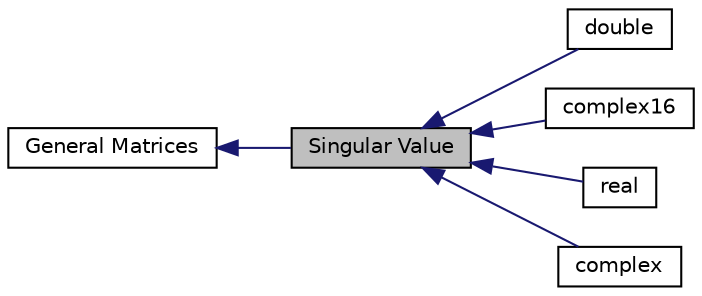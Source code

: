 digraph "Singular Value"
{
  edge [fontname="Helvetica",fontsize="10",labelfontname="Helvetica",labelfontsize="10"];
  node [fontname="Helvetica",fontsize="10",shape=record];
  rankdir=LR;
  Node2 [label="double",height=0.2,width=0.4,color="black", fillcolor="white", style="filled",URL="$group__double_g_esing.html"];
  Node5 [label="complex16",height=0.2,width=0.4,color="black", fillcolor="white", style="filled",URL="$group__complex16_g_esing.html"];
  Node1 [label="General Matrices",height=0.2,width=0.4,color="black", fillcolor="white", style="filled",URL="$group___g_e.html"];
  Node0 [label="Singular Value",height=0.2,width=0.4,color="black", fillcolor="grey75", style="filled" fontcolor="black"];
  Node3 [label="real",height=0.2,width=0.4,color="black", fillcolor="white", style="filled",URL="$group__real_g_esing.html"];
  Node4 [label="complex",height=0.2,width=0.4,color="black", fillcolor="white", style="filled",URL="$group__complex_g_esing.html"];
  Node1->Node0 [shape=plaintext, color="midnightblue", dir="back", style="solid"];
  Node0->Node2 [shape=plaintext, color="midnightblue", dir="back", style="solid"];
  Node0->Node3 [shape=plaintext, color="midnightblue", dir="back", style="solid"];
  Node0->Node4 [shape=plaintext, color="midnightblue", dir="back", style="solid"];
  Node0->Node5 [shape=plaintext, color="midnightblue", dir="back", style="solid"];
}
